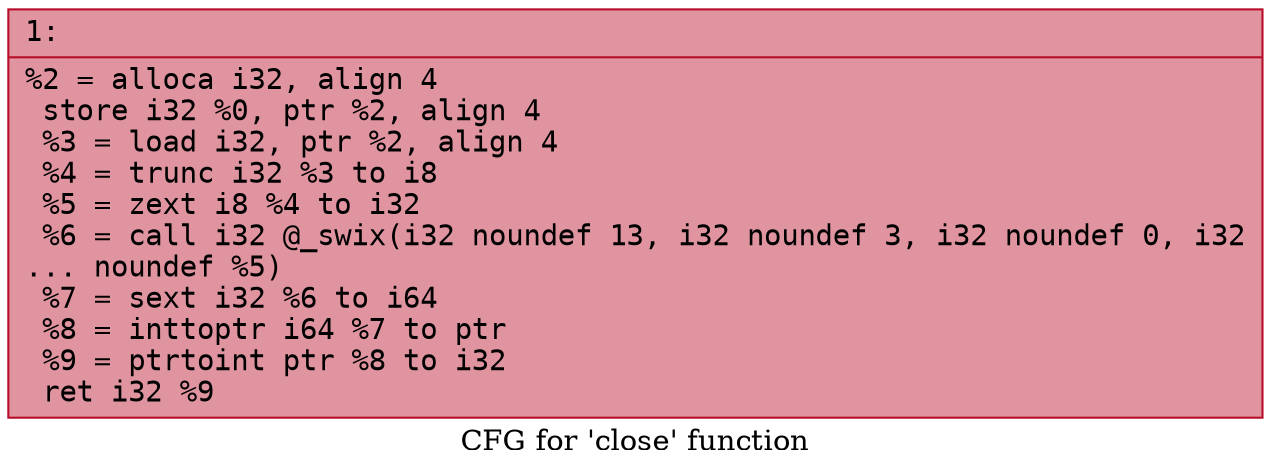digraph "CFG for 'close' function" {
	label="CFG for 'close' function";

	Node0x600000656120 [shape=record,color="#b70d28ff", style=filled, fillcolor="#b70d2870" fontname="Courier",label="{1:\l|  %2 = alloca i32, align 4\l  store i32 %0, ptr %2, align 4\l  %3 = load i32, ptr %2, align 4\l  %4 = trunc i32 %3 to i8\l  %5 = zext i8 %4 to i32\l  %6 = call i32 @_swix(i32 noundef 13, i32 noundef 3, i32 noundef 0, i32\l... noundef %5)\l  %7 = sext i32 %6 to i64\l  %8 = inttoptr i64 %7 to ptr\l  %9 = ptrtoint ptr %8 to i32\l  ret i32 %9\l}"];
}
